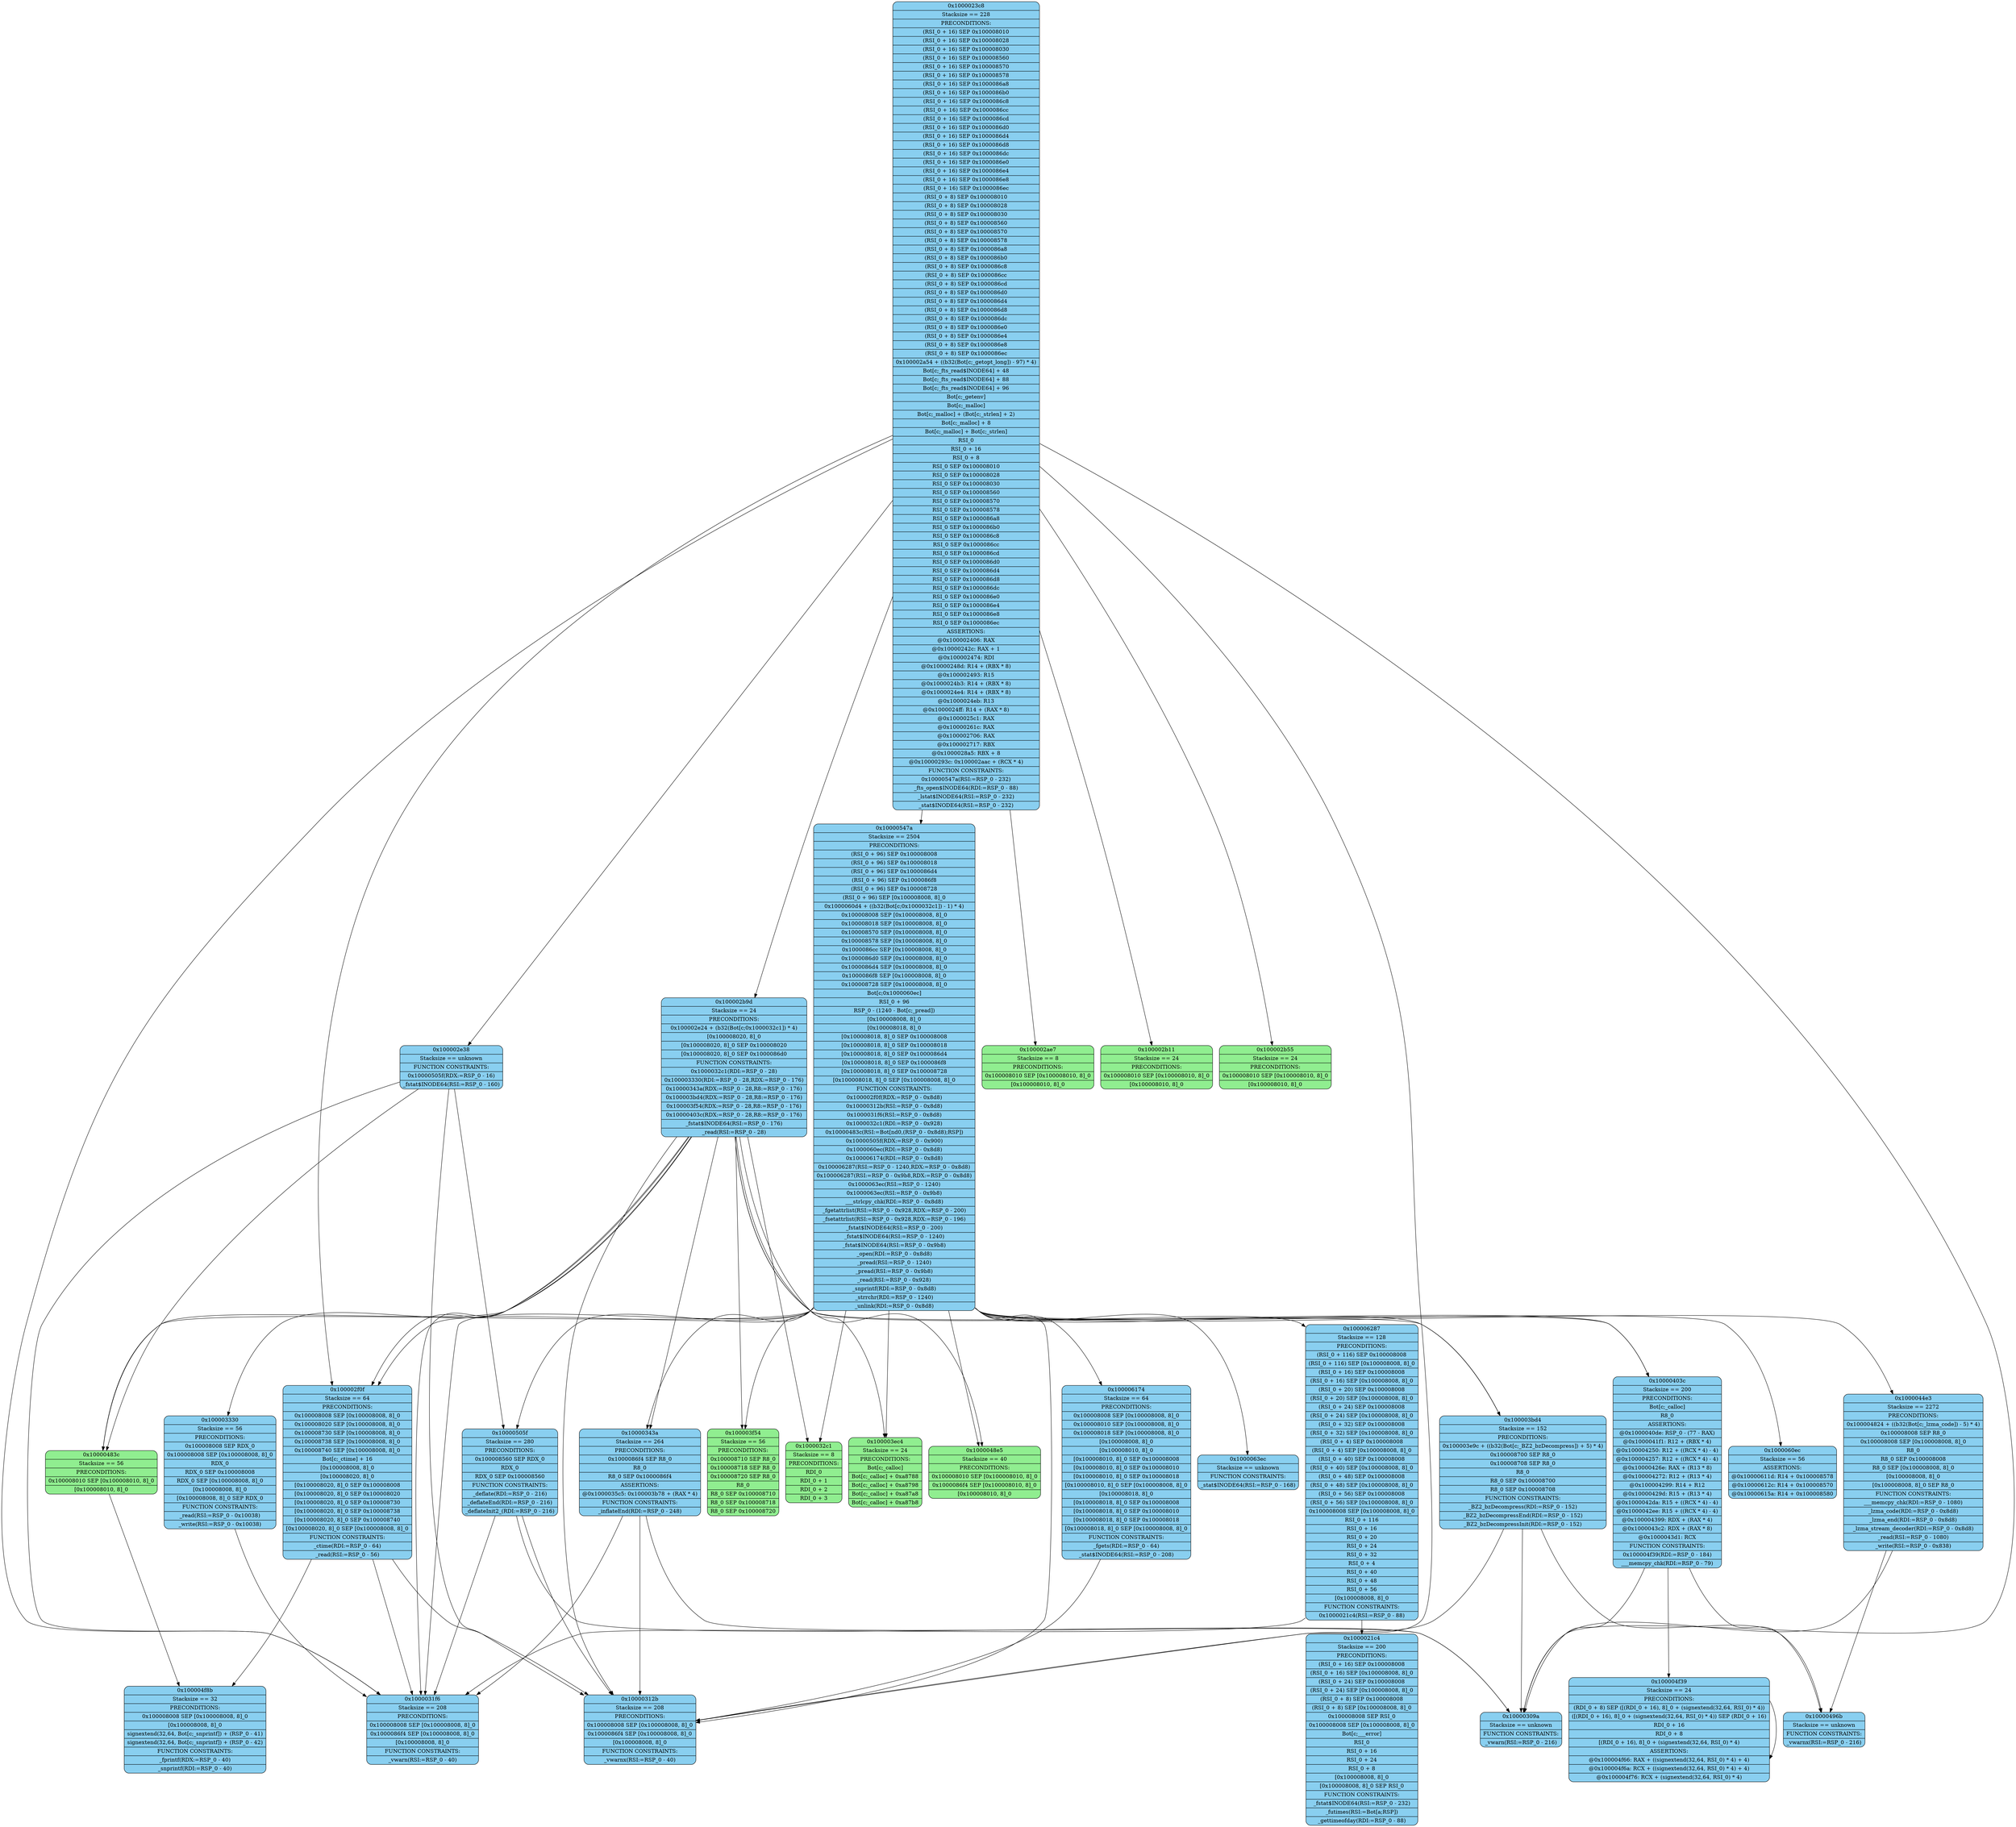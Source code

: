 diGraph gzip{
	gzip_1000021c4  [style=filled fillcolor="#89CFF0" fontcolor="#000000" shape=Mrecord label="{0x1000021c4|Stacksize == 200|PRECONDITIONS:|(RSI_0 + 16) SEP 0x100008008|(RSI_0 + 16) SEP [0x100008008, 8]_0|(RSI_0 + 24) SEP 0x100008008|(RSI_0 + 24) SEP [0x100008008, 8]_0|(RSI_0 + 8) SEP 0x100008008|(RSI_0 + 8) SEP [0x100008008, 8]_0|0x100008008 SEP RSI_0|0x100008008 SEP [0x100008008, 8]_0|Bot[c;___error]|RSI_0|RSI_0 + 16|RSI_0 + 24|RSI_0 + 8|[0x100008008, 8]_0|[0x100008008, 8]_0 SEP RSI_0|FUNCTION CONSTRAINTS:|_fstat$INODE64(RSI:=RSP_0 - 232)|_futimes(RSI:=Bot[a;RSP])|_gettimeofday(RDI:=RSP_0 - 88)}"]
	gzip_1000023c8  [style=filled fillcolor="#89CFF0" fontcolor="#000000" shape=Mrecord label="{0x1000023c8|Stacksize == 228|PRECONDITIONS:|(RSI_0 + 16) SEP 0x100008010|(RSI_0 + 16) SEP 0x100008028|(RSI_0 + 16) SEP 0x100008030|(RSI_0 + 16) SEP 0x100008560|(RSI_0 + 16) SEP 0x100008570|(RSI_0 + 16) SEP 0x100008578|(RSI_0 + 16) SEP 0x1000086a8|(RSI_0 + 16) SEP 0x1000086b0|(RSI_0 + 16) SEP 0x1000086c8|(RSI_0 + 16) SEP 0x1000086cc|(RSI_0 + 16) SEP 0x1000086cd|(RSI_0 + 16) SEP 0x1000086d0|(RSI_0 + 16) SEP 0x1000086d4|(RSI_0 + 16) SEP 0x1000086d8|(RSI_0 + 16) SEP 0x1000086dc|(RSI_0 + 16) SEP 0x1000086e0|(RSI_0 + 16) SEP 0x1000086e4|(RSI_0 + 16) SEP 0x1000086e8|(RSI_0 + 16) SEP 0x1000086ec|(RSI_0 + 8) SEP 0x100008010|(RSI_0 + 8) SEP 0x100008028|(RSI_0 + 8) SEP 0x100008030|(RSI_0 + 8) SEP 0x100008560|(RSI_0 + 8) SEP 0x100008570|(RSI_0 + 8) SEP 0x100008578|(RSI_0 + 8) SEP 0x1000086a8|(RSI_0 + 8) SEP 0x1000086b0|(RSI_0 + 8) SEP 0x1000086c8|(RSI_0 + 8) SEP 0x1000086cc|(RSI_0 + 8) SEP 0x1000086cd|(RSI_0 + 8) SEP 0x1000086d0|(RSI_0 + 8) SEP 0x1000086d4|(RSI_0 + 8) SEP 0x1000086d8|(RSI_0 + 8) SEP 0x1000086dc|(RSI_0 + 8) SEP 0x1000086e0|(RSI_0 + 8) SEP 0x1000086e4|(RSI_0 + 8) SEP 0x1000086e8|(RSI_0 + 8) SEP 0x1000086ec|0x100002a54 + ((b32(Bot[c;_getopt_long]) - 97) * 4)|Bot[c;_fts_read$INODE64] + 48|Bot[c;_fts_read$INODE64] + 88|Bot[c;_fts_read$INODE64] + 96|Bot[c;_getenv]|Bot[c;_malloc]|Bot[c;_malloc] + (Bot[c;_strlen] + 2)|Bot[c;_malloc] + 8|Bot[c;_malloc] + Bot[c;_strlen]|RSI_0|RSI_0 + 16|RSI_0 + 8|RSI_0 SEP 0x100008010|RSI_0 SEP 0x100008028|RSI_0 SEP 0x100008030|RSI_0 SEP 0x100008560|RSI_0 SEP 0x100008570|RSI_0 SEP 0x100008578|RSI_0 SEP 0x1000086a8|RSI_0 SEP 0x1000086b0|RSI_0 SEP 0x1000086c8|RSI_0 SEP 0x1000086cc|RSI_0 SEP 0x1000086cd|RSI_0 SEP 0x1000086d0|RSI_0 SEP 0x1000086d4|RSI_0 SEP 0x1000086d8|RSI_0 SEP 0x1000086dc|RSI_0 SEP 0x1000086e0|RSI_0 SEP 0x1000086e4|RSI_0 SEP 0x1000086e8|RSI_0 SEP 0x1000086ec|ASSERTIONS:|@0x100002406: RAX|@0x10000242c: RAX + 1|@0x100002474: RDI|@0x10000248d: R14 + (RBX * 8)|@0x100002493: R15|@0x1000024b3: R14 + (RBX * 8)|@0x1000024e4: R14 + (RBX * 8)|@0x1000024eb: R13|@0x1000024ff: R14 + (RAX * 8)|@0x1000025c1: RAX|@0x10000261c: RAX|@0x100002706: RAX|@0x100002717: RBX|@0x1000028a5: RBX + 8|@0x10000293c: 0x100002aac + (RCX * 4)|FUNCTION CONSTRAINTS:|0x10000547a(RSI:=RSP_0 - 232)|_fts_open$INODE64(RDI:=RSP_0 - 88)|_lstat$INODE64(RSI:=RSP_0 - 232)|_stat$INODE64(RSI:=RSP_0 - 232)}"]
	gzip_100002ae7  [style=filled fillcolor="#90EE90" fontcolor="#000000" shape=Mrecord label="{0x100002ae7|Stacksize == 8|PRECONDITIONS:|0x100008010 SEP [0x100008010, 8]_0|[0x100008010, 8]_0}"]
	gzip_100002b11  [style=filled fillcolor="#90EE90" fontcolor="#000000" shape=Mrecord label="{0x100002b11|Stacksize == 24|PRECONDITIONS:|0x100008010 SEP [0x100008010, 8]_0|[0x100008010, 8]_0}"]
	gzip_100002b55  [style=filled fillcolor="#90EE90" fontcolor="#000000" shape=Mrecord label="{0x100002b55|Stacksize == 24|PRECONDITIONS:|0x100008010 SEP [0x100008010, 8]_0|[0x100008010, 8]_0}"]
	gzip_100002b9d  [style=filled fillcolor="#89CFF0" fontcolor="#000000" shape=Mrecord label="{0x100002b9d|Stacksize == 24|PRECONDITIONS:|0x100002e24 + (b32(Bot[c;0x1000032c1]) * 4)|[0x100008020, 8]_0|[0x100008020, 8]_0 SEP 0x100008020|[0x100008020, 8]_0 SEP 0x1000086d0|FUNCTION CONSTRAINTS:|0x1000032c1(RDI:=RSP_0 - 28)|0x100003330(RDI:=RSP_0 - 28,RDX:=RSP_0 - 176)|0x10000343a(RDX:=RSP_0 - 28,R8:=RSP_0 - 176)|0x100003bd4(RDX:=RSP_0 - 28,R8:=RSP_0 - 176)|0x100003f54(RDX:=RSP_0 - 28,R8:=RSP_0 - 176)|0x10000403c(RDX:=RSP_0 - 28,R8:=RSP_0 - 176)|_fstat$INODE64(RSI:=RSP_0 - 176)|_read(RSI:=RSP_0 - 28)}"]
	gzip_100002e38  [style=filled fillcolor="#89CFF0" fontcolor="#000000" shape=Mrecord label="{0x100002e38|Stacksize == unknown|FUNCTION CONSTRAINTS:|0x10000505f(RDX:=RSP_0 - 16)|_fstat$INODE64(RSI:=RSP_0 - 160)}"]
	gzip_100002f0f  [style=filled fillcolor="#89CFF0" fontcolor="#000000" shape=Mrecord label="{0x100002f0f|Stacksize == 64|PRECONDITIONS:|0x100008008 SEP [0x100008008, 8]_0|0x100008020 SEP [0x100008008, 8]_0|0x100008730 SEP [0x100008008, 8]_0|0x100008738 SEP [0x100008008, 8]_0|0x100008740 SEP [0x100008008, 8]_0|Bot[c;_ctime] + 16|[0x100008008, 8]_0|[0x100008020, 8]_0|[0x100008020, 8]_0 SEP 0x100008008|[0x100008020, 8]_0 SEP 0x100008020|[0x100008020, 8]_0 SEP 0x100008730|[0x100008020, 8]_0 SEP 0x100008738|[0x100008020, 8]_0 SEP 0x100008740|[0x100008020, 8]_0 SEP [0x100008008, 8]_0|FUNCTION CONSTRAINTS:|_ctime(RDI:=RSP_0 - 64)|_read(RSI:=RSP_0 - 56)}"]
	gzip_10000309a  [style=filled fillcolor="#89CFF0" fontcolor="#000000" shape=Mrecord label="{0x10000309a|Stacksize == unknown|FUNCTION CONSTRAINTS:|_vwarn(RSI:=RSP_0 - 216)}"]
	gzip_10000312b  [style=filled fillcolor="#89CFF0" fontcolor="#000000" shape=Mrecord label="{0x10000312b|Stacksize == 208|PRECONDITIONS:|0x100008008 SEP [0x100008008, 8]_0|0x1000086f4 SEP [0x100008008, 8]_0|[0x100008008, 8]_0|FUNCTION CONSTRAINTS:|_vwarnx(RSI:=RSP_0 - 40)}"]
	gzip_1000031f6  [style=filled fillcolor="#89CFF0" fontcolor="#000000" shape=Mrecord label="{0x1000031f6|Stacksize == 208|PRECONDITIONS:|0x100008008 SEP [0x100008008, 8]_0|0x1000086f4 SEP [0x100008008, 8]_0|[0x100008008, 8]_0|FUNCTION CONSTRAINTS:|_vwarn(RSI:=RSP_0 - 40)}"]
	gzip_1000032c1  [style=filled fillcolor="#90EE90" fontcolor="#000000" shape=Mrecord label="{0x1000032c1|Stacksize == 8|PRECONDITIONS:|RDI_0|RDI_0 + 1|RDI_0 + 2|RDI_0 + 3}"]
	gzip_100003330  [style=filled fillcolor="#89CFF0" fontcolor="#000000" shape=Mrecord label="{0x100003330|Stacksize == 56|PRECONDITIONS:|0x100008008 SEP RDX_0|0x100008008 SEP [0x100008008, 8]_0|RDX_0|RDX_0 SEP 0x100008008|RDX_0 SEP [0x100008008, 8]_0|[0x100008008, 8]_0|[0x100008008, 8]_0 SEP RDX_0|FUNCTION CONSTRAINTS:|_read(RSI:=RSP_0 - 0x10038)|_write(RSI:=RSP_0 - 0x10038)}"]
	gzip_10000343a  [style=filled fillcolor="#89CFF0" fontcolor="#000000" shape=Mrecord label="{0x10000343a|Stacksize == 264|PRECONDITIONS:|0x1000086f4 SEP R8_0|R8_0|R8_0 SEP 0x1000086f4|ASSERTIONS:|@0x1000035c5: 0x100003b78 + (RAX * 4)|FUNCTION CONSTRAINTS:|_inflateEnd(RDI:=RSP_0 - 248)}"]
	gzip_100003bd4  [style=filled fillcolor="#89CFF0" fontcolor="#000000" shape=Mrecord label="{0x100003bd4|Stacksize == 152|PRECONDITIONS:|0x100003e9c + ((b32(Bot[c;_BZ2_bzDecompress]) + 5) * 4)|0x100008700 SEP R8_0|0x100008708 SEP R8_0|R8_0|R8_0 SEP 0x100008700|R8_0 SEP 0x100008708|FUNCTION CONSTRAINTS:|_BZ2_bzDecompress(RDI:=RSP_0 - 152)|_BZ2_bzDecompressEnd(RDI:=RSP_0 - 152)|_BZ2_bzDecompressInit(RDI:=RSP_0 - 152)}"]
	gzip_100003ec4  [style=filled fillcolor="#90EE90" fontcolor="#000000" shape=Mrecord label="{0x100003ec4|Stacksize == 24|PRECONDITIONS:|Bot[c;_calloc]|Bot[c;_calloc] + 0xa8788|Bot[c;_calloc] + 0xa8798|Bot[c;_calloc] + 0xa87a8|Bot[c;_calloc] + 0xa87b8}"]
	gzip_100003f54  [style=filled fillcolor="#90EE90" fontcolor="#000000" shape=Mrecord label="{0x100003f54|Stacksize == 56|PRECONDITIONS:|0x100008710 SEP R8_0|0x100008718 SEP R8_0|0x100008720 SEP R8_0|R8_0|R8_0 SEP 0x100008710|R8_0 SEP 0x100008718|R8_0 SEP 0x100008720}"]
	gzip_10000403c  [style=filled fillcolor="#89CFF0" fontcolor="#000000" shape=Mrecord label="{0x10000403c|Stacksize == 200|PRECONDITIONS:|Bot[c;_calloc]|R8_0|ASSERTIONS:|@0x1000040de: RSP_0 - (77 - RAX)|@0x1000041f1: R12 + (RBX * 4)|@0x100004250: R12 + ((RCX * 4) - 4)|@0x100004257: R12 + ((RCX * 4) - 4)|@0x10000426e: RAX + (R13 * 8)|@0x100004272: R12 + (R13 * 4)|@0x100004299: R14 + R12|@0x10000429d: R15 + (R13 * 4)|@0x1000042da: R15 + ((RCX * 4) - 4)|@0x1000042ee: R15 + ((RCX * 4) - 4)|@0x100004399: RDX + (RAX * 4)|@0x1000043c2: RDX + (RAX * 8)|@0x1000043d1: RCX|FUNCTION CONSTRAINTS:|0x100004f39(RDI:=RSP_0 - 184)|___memcpy_chk(RDI:=RSP_0 - 79)}"]
	gzip_1000044e3  [style=filled fillcolor="#89CFF0" fontcolor="#000000" shape=Mrecord label="{0x1000044e3|Stacksize == 2272|PRECONDITIONS:|0x100004824 + ((b32(Bot[c;_lzma_code]) - 5) * 4)|0x100008008 SEP R8_0|0x100008008 SEP [0x100008008, 8]_0|R8_0|R8_0 SEP 0x100008008|R8_0 SEP [0x100008008, 8]_0|[0x100008008, 8]_0|[0x100008008, 8]_0 SEP R8_0|FUNCTION CONSTRAINTS:|___memcpy_chk(RDI:=RSP_0 - 1080)|_lzma_code(RDI:=RSP_0 - 0x8d8)|_lzma_end(RDI:=RSP_0 - 0x8d8)|_lzma_stream_decoder(RDI:=RSP_0 - 0x8d8)|_read(RSI:=RSP_0 - 1080)|_write(RSI:=RSP_0 - 0x838)}"]
	gzip_10000483c  [style=filled fillcolor="#90EE90" fontcolor="#000000" shape=Mrecord label="{0x10000483c|Stacksize == 56|PRECONDITIONS:|0x100008010 SEP [0x100008010, 8]_0|[0x100008010, 8]_0}"]
	gzip_1000048e5  [style=filled fillcolor="#90EE90" fontcolor="#000000" shape=Mrecord label="{0x1000048e5|Stacksize == 40|PRECONDITIONS:|0x100008010 SEP [0x100008010, 8]_0|0x1000086f4 SEP [0x100008010, 8]_0|[0x100008010, 8]_0}"]
	gzip_10000496b  [style=filled fillcolor="#89CFF0" fontcolor="#000000" shape=Mrecord label="{0x10000496b|Stacksize == unknown|FUNCTION CONSTRAINTS:|_vwarnx(RSI:=RSP_0 - 216)}"]
	gzip_100004f39  [style=filled fillcolor="#89CFF0" fontcolor="#000000" shape=Mrecord label="{0x100004f39|Stacksize == 24|PRECONDITIONS:|(RDI_0 + 8) SEP ([(RDI_0 + 16), 8]_0 + (signextend(32,64, RSI_0) * 4))|([(RDI_0 + 16), 8]_0 + (signextend(32,64, RSI_0) * 4)) SEP (RDI_0 + 16)|RDI_0 + 16|RDI_0 + 8|[(RDI_0 + 16), 8]_0 + (signextend(32,64, RSI_0) * 4)|ASSERTIONS:|@0x100004f66: RAX + ((signextend(32,64, RSI_0) * 4) + 4)|@0x100004f6a: RCX + ((signextend(32,64, RSI_0) * 4) + 4)|@0x100004f76: RCX + (signextend(32,64, RSI_0) * 4)}"]
	gzip_100004f8b  [style=filled fillcolor="#89CFF0" fontcolor="#000000" shape=Mrecord label="{0x100004f8b|Stacksize == 32|PRECONDITIONS:|0x100008008 SEP [0x100008008, 8]_0|[0x100008008, 8]_0|signextend(32,64, Bot[c;_snprintf]) + (RSP_0 - 41)|signextend(32,64, Bot[c;_snprintf]) + (RSP_0 - 42)|FUNCTION CONSTRAINTS:|_fprintf(RDX:=RSP_0 - 40)|_snprintf(RDI:=RSP_0 - 40)}"]
	gzip_10000505f  [style=filled fillcolor="#89CFF0" fontcolor="#000000" shape=Mrecord label="{0x10000505f|Stacksize == 280|PRECONDITIONS:|0x100008560 SEP RDX_0|RDX_0|RDX_0 SEP 0x100008560|FUNCTION CONSTRAINTS:|_deflate(RDI:=RSP_0 - 216)|_deflateEnd(RDI:=RSP_0 - 216)|_deflateInit2_(RDI:=RSP_0 - 216)}"]
	gzip_10000547a  [style=filled fillcolor="#89CFF0" fontcolor="#000000" shape=Mrecord label="{0x10000547a|Stacksize == 2504|PRECONDITIONS:|(RSI_0 + 96) SEP 0x100008008|(RSI_0 + 96) SEP 0x100008018|(RSI_0 + 96) SEP 0x1000086d4|(RSI_0 + 96) SEP 0x1000086f8|(RSI_0 + 96) SEP 0x100008728|(RSI_0 + 96) SEP [0x100008008, 8]_0|0x1000060d4 + ((b32(Bot[c;0x1000032c1]) - 1) * 4)|0x100008008 SEP [0x100008008, 8]_0|0x100008018 SEP [0x100008008, 8]_0|0x100008570 SEP [0x100008008, 8]_0|0x100008578 SEP [0x100008008, 8]_0|0x1000086cc SEP [0x100008008, 8]_0|0x1000086d0 SEP [0x100008008, 8]_0|0x1000086d4 SEP [0x100008008, 8]_0|0x1000086f8 SEP [0x100008008, 8]_0|0x100008728 SEP [0x100008008, 8]_0|Bot[c;0x1000060ec]|RSI_0 + 96|RSP_0 - (1240 - Bot[c;_pread])|[0x100008008, 8]_0|[0x100008018, 8]_0|[0x100008018, 8]_0 SEP 0x100008008|[0x100008018, 8]_0 SEP 0x100008018|[0x100008018, 8]_0 SEP 0x1000086d4|[0x100008018, 8]_0 SEP 0x1000086f8|[0x100008018, 8]_0 SEP 0x100008728|[0x100008018, 8]_0 SEP [0x100008008, 8]_0|FUNCTION CONSTRAINTS:|0x100002f0f(RDX:=RSP_0 - 0x8d8)|0x10000312b(RSI:=RSP_0 - 0x8d8)|0x1000031f6(RSI:=RSP_0 - 0x8d8)|0x1000032c1(RDI:=RSP_0 - 0x928)|0x10000483c(RSI:=Bot[nd0,(RSP_0 - 0x8d8);RSP])|0x10000505f(RDX:=RSP_0 - 0x900)|0x1000060ec(RDI:=RSP_0 - 0x8d8)|0x100006174(RDI:=RSP_0 - 0x8d8)|0x100006287(RSI:=RSP_0 - 1240,RDX:=RSP_0 - 0x8d8)|0x100006287(RSI:=RSP_0 - 0x9b8,RDX:=RSP_0 - 0x8d8)|0x1000063ec(RSI:=RSP_0 - 1240)|0x1000063ec(RSI:=RSP_0 - 0x9b8)|___strlcpy_chk(RDI:=RSP_0 - 0x8d8)|_fgetattrlist(RSI:=RSP_0 - 0x928,RDX:=RSP_0 - 200)|_fsetattrlist(RSI:=RSP_0 - 0x928,RDX:=RSP_0 - 196)|_fstat$INODE64(RSI:=RSP_0 - 200)|_fstat$INODE64(RSI:=RSP_0 - 1240)|_fstat$INODE64(RSI:=RSP_0 - 0x9b8)|_open(RDI:=RSP_0 - 0x8d8)|_pread(RSI:=RSP_0 - 1240)|_pread(RSI:=RSP_0 - 0x9b8)|_read(RSI:=RSP_0 - 0x928)|_snprintf(RDI:=RSP_0 - 0x8d8)|_strrchr(RDI:=RSP_0 - 1240)|_unlink(RDI:=RSP_0 - 0x8d8)}"]
	gzip_1000060ec  [style=filled fillcolor="#89CFF0" fontcolor="#000000" shape=Mrecord label="{0x1000060ec|Stacksize == 56|ASSERTIONS:|@0x10000611d: R14 + 0x100008578|@0x10000612c: R14 + 0x100008570|@0x10000615a: R14 + 0x100008580}"]
	gzip_100006174  [style=filled fillcolor="#89CFF0" fontcolor="#000000" shape=Mrecord label="{0x100006174|Stacksize == 64|PRECONDITIONS:|0x100008008 SEP [0x100008008, 8]_0|0x100008010 SEP [0x100008008, 8]_0|0x100008018 SEP [0x100008008, 8]_0|[0x100008008, 8]_0|[0x100008010, 8]_0|[0x100008010, 8]_0 SEP 0x100008008|[0x100008010, 8]_0 SEP 0x100008010|[0x100008010, 8]_0 SEP 0x100008018|[0x100008010, 8]_0 SEP [0x100008008, 8]_0|[0x100008018, 8]_0|[0x100008018, 8]_0 SEP 0x100008008|[0x100008018, 8]_0 SEP 0x100008010|[0x100008018, 8]_0 SEP 0x100008018|[0x100008018, 8]_0 SEP [0x100008008, 8]_0|FUNCTION CONSTRAINTS:|_fgets(RDI:=RSP_0 - 64)|_stat$INODE64(RSI:=RSP_0 - 208)}"]
	gzip_100006287  [style=filled fillcolor="#89CFF0" fontcolor="#000000" shape=Mrecord label="{0x100006287|Stacksize == 128|PRECONDITIONS:|(RSI_0 + 116) SEP 0x100008008|(RSI_0 + 116) SEP [0x100008008, 8]_0|(RSI_0 + 16) SEP 0x100008008|(RSI_0 + 16) SEP [0x100008008, 8]_0|(RSI_0 + 20) SEP 0x100008008|(RSI_0 + 20) SEP [0x100008008, 8]_0|(RSI_0 + 24) SEP 0x100008008|(RSI_0 + 24) SEP [0x100008008, 8]_0|(RSI_0 + 32) SEP 0x100008008|(RSI_0 + 32) SEP [0x100008008, 8]_0|(RSI_0 + 4) SEP 0x100008008|(RSI_0 + 4) SEP [0x100008008, 8]_0|(RSI_0 + 40) SEP 0x100008008|(RSI_0 + 40) SEP [0x100008008, 8]_0|(RSI_0 + 48) SEP 0x100008008|(RSI_0 + 48) SEP [0x100008008, 8]_0|(RSI_0 + 56) SEP 0x100008008|(RSI_0 + 56) SEP [0x100008008, 8]_0|0x100008008 SEP [0x100008008, 8]_0|RSI_0 + 116|RSI_0 + 16|RSI_0 + 20|RSI_0 + 24|RSI_0 + 32|RSI_0 + 4|RSI_0 + 40|RSI_0 + 48|RSI_0 + 56|[0x100008008, 8]_0|FUNCTION CONSTRAINTS:|0x1000021c4(RSI:=RSP_0 - 88)}"]
	gzip_1000063ec  [style=filled fillcolor="#89CFF0" fontcolor="#000000" shape=Mrecord label="{0x1000063ec|Stacksize == unknown|FUNCTION CONSTRAINTS:|_stat$INODE64(RSI:=RSP_0 - 168)}"]


	gzip_1000023c8 -> gzip_100002ae7
	gzip_1000023c8 -> gzip_100002b11
	gzip_1000023c8 -> gzip_100002b55
	gzip_1000023c8 -> gzip_100002b9d
	gzip_1000023c8 -> gzip_100002e38
	gzip_1000023c8 -> gzip_100002f0f
	gzip_1000023c8 -> gzip_10000309a
	gzip_1000023c8 -> gzip_10000312b
	gzip_1000023c8 -> gzip_1000031f6
	gzip_1000023c8 -> gzip_10000547a



	gzip_100002b9d -> gzip_100002f0f
	gzip_100002b9d -> gzip_10000312b
	gzip_100002b9d -> gzip_1000031f6
	gzip_100002b9d -> gzip_1000032c1
	gzip_100002b9d -> gzip_100003330
	gzip_100002b9d -> gzip_10000343a
	gzip_100002b9d -> gzip_100003bd4
	gzip_100002b9d -> gzip_100003ec4
	gzip_100002b9d -> gzip_100003f54
	gzip_100002b9d -> gzip_10000403c
	gzip_100002b9d -> gzip_10000483c
	gzip_100002b9d -> gzip_1000048e5
	gzip_100002e38 -> gzip_10000312b
	gzip_100002e38 -> gzip_1000031f6
	gzip_100002e38 -> gzip_10000483c
	gzip_100002e38 -> gzip_10000505f
	gzip_100002f0f -> gzip_10000312b
	gzip_100002f0f -> gzip_1000031f6
	gzip_100002f0f -> gzip_100004f8b




	gzip_100003330 -> gzip_1000031f6
	gzip_10000343a -> gzip_10000309a
	gzip_10000343a -> gzip_10000312b
	gzip_10000343a -> gzip_1000031f6
	gzip_100003bd4 -> gzip_10000309a
	gzip_100003bd4 -> gzip_10000312b
	gzip_100003bd4 -> gzip_10000496b


	gzip_10000403c -> gzip_10000309a
	gzip_10000403c -> gzip_10000496b
	gzip_10000403c -> gzip_100004f39
	gzip_1000044e3 -> gzip_10000309a
	gzip_1000044e3 -> gzip_10000496b
	gzip_10000483c -> gzip_100004f8b


	gzip_100004f39 -> gzip_100004f39

	gzip_10000505f -> gzip_10000309a
	gzip_10000505f -> gzip_10000312b
	gzip_10000505f -> gzip_1000031f6
	gzip_10000547a -> gzip_100002f0f
	gzip_10000547a -> gzip_10000312b
	gzip_10000547a -> gzip_1000031f6
	gzip_10000547a -> gzip_1000032c1
	gzip_10000547a -> gzip_10000343a
	gzip_10000547a -> gzip_100003bd4
	gzip_10000547a -> gzip_100003ec4
	gzip_10000547a -> gzip_100003f54
	gzip_10000547a -> gzip_10000403c
	gzip_10000547a -> gzip_1000044e3
	gzip_10000547a -> gzip_10000483c
	gzip_10000547a -> gzip_1000048e5
	gzip_10000547a -> gzip_10000505f
	gzip_10000547a -> gzip_1000060ec
	gzip_10000547a -> gzip_100006174
	gzip_10000547a -> gzip_100006287
	gzip_10000547a -> gzip_1000063ec

	gzip_100006174 -> gzip_10000312b
	gzip_100006287 -> gzip_1000021c4
	gzip_100006287 -> gzip_1000031f6

}